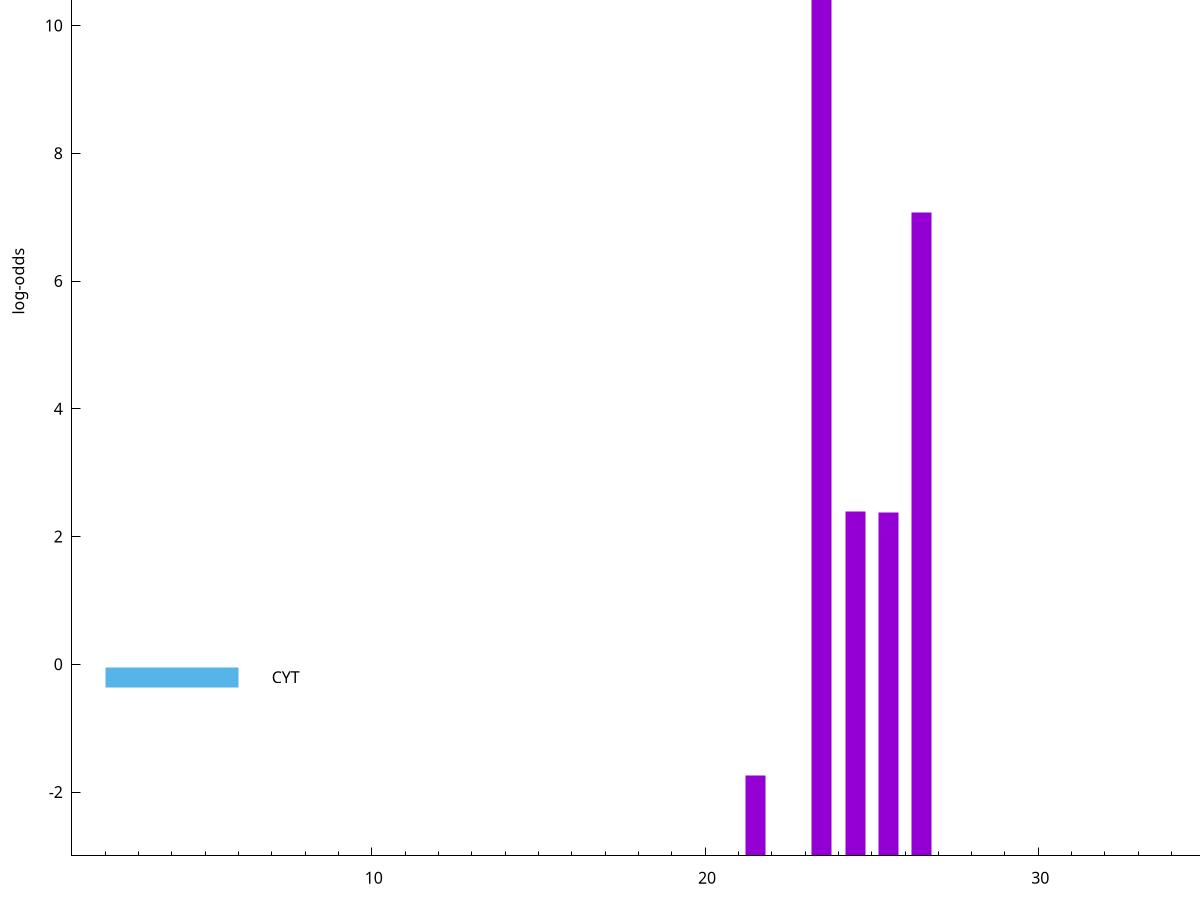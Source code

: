 set title "LipoP predictions for SRR4017893.gff"
set size 2., 1.4
set xrange [1:70] 
set mxtics 10
set yrange [-3:15]
set y2range [0:18]
set ylabel "log-odds"
set term postscript eps color solid "Helvetica" 30
set output "SRR4017893.gff1.eps"
set arrow from 2,11.7942 to 6,11.7942 nohead lt 1 lw 20
set label "SpI" at 7,11.7942
set arrow from 2,-0.200913 to 6,-0.200913 nohead lt 3 lw 20
set label "CYT" at 7,-0.200913
set arrow from 2,11.7942 to 6,11.7942 nohead lt 1 lw 20
set label "SpI" at 7,11.7942
# NOTE: The scores below are the log-odds scores with the threshold
# NOTE: subtracted (a hack to make gnuplot make the histogram all
# NOTE: look nice).
plot "-" axes x1y2 title "" with impulses lt 1 lw 20
23.500000 14.733800
26.500000 10.074320
24.500000 5.390780
25.500000 5.382400
21.500000 1.258070
e
exit

